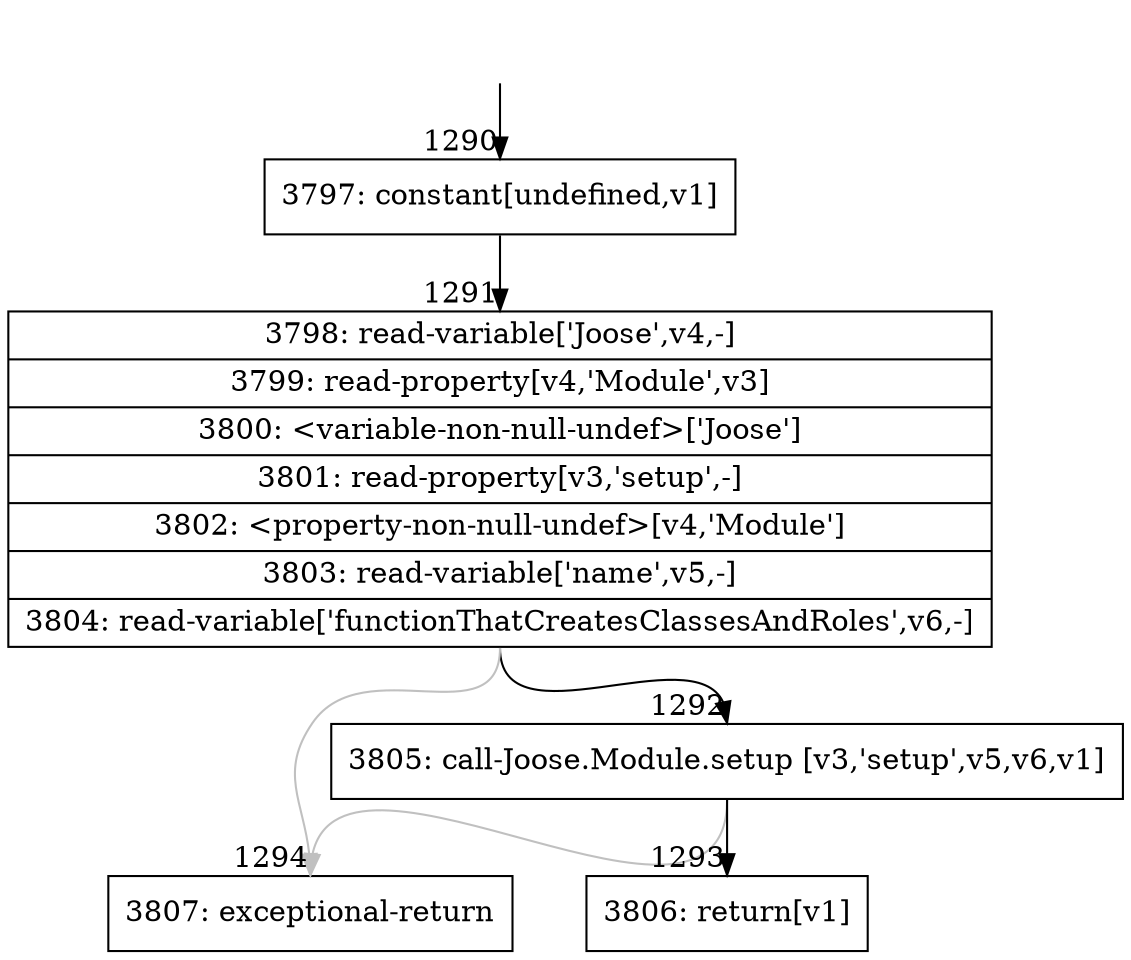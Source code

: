 digraph {
rankdir="TD"
BB_entry159[shape=none,label=""];
BB_entry159 -> BB1290 [tailport=s, headport=n, headlabel="    1290"]
BB1290 [shape=record label="{3797: constant[undefined,v1]}" ] 
BB1290 -> BB1291 [tailport=s, headport=n, headlabel="      1291"]
BB1291 [shape=record label="{3798: read-variable['Joose',v4,-]|3799: read-property[v4,'Module',v3]|3800: \<variable-non-null-undef\>['Joose']|3801: read-property[v3,'setup',-]|3802: \<property-non-null-undef\>[v4,'Module']|3803: read-variable['name',v5,-]|3804: read-variable['functionThatCreatesClassesAndRoles',v6,-]}" ] 
BB1291 -> BB1292 [tailport=s, headport=n, headlabel="      1292"]
BB1291 -> BB1294 [tailport=s, headport=n, color=gray, headlabel="      1294"]
BB1292 [shape=record label="{3805: call-Joose.Module.setup [v3,'setup',v5,v6,v1]}" ] 
BB1292 -> BB1293 [tailport=s, headport=n, headlabel="      1293"]
BB1292 -> BB1294 [tailport=s, headport=n, color=gray]
BB1293 [shape=record label="{3806: return[v1]}" ] 
BB1294 [shape=record label="{3807: exceptional-return}" ] 
//#$~ 1492
}
